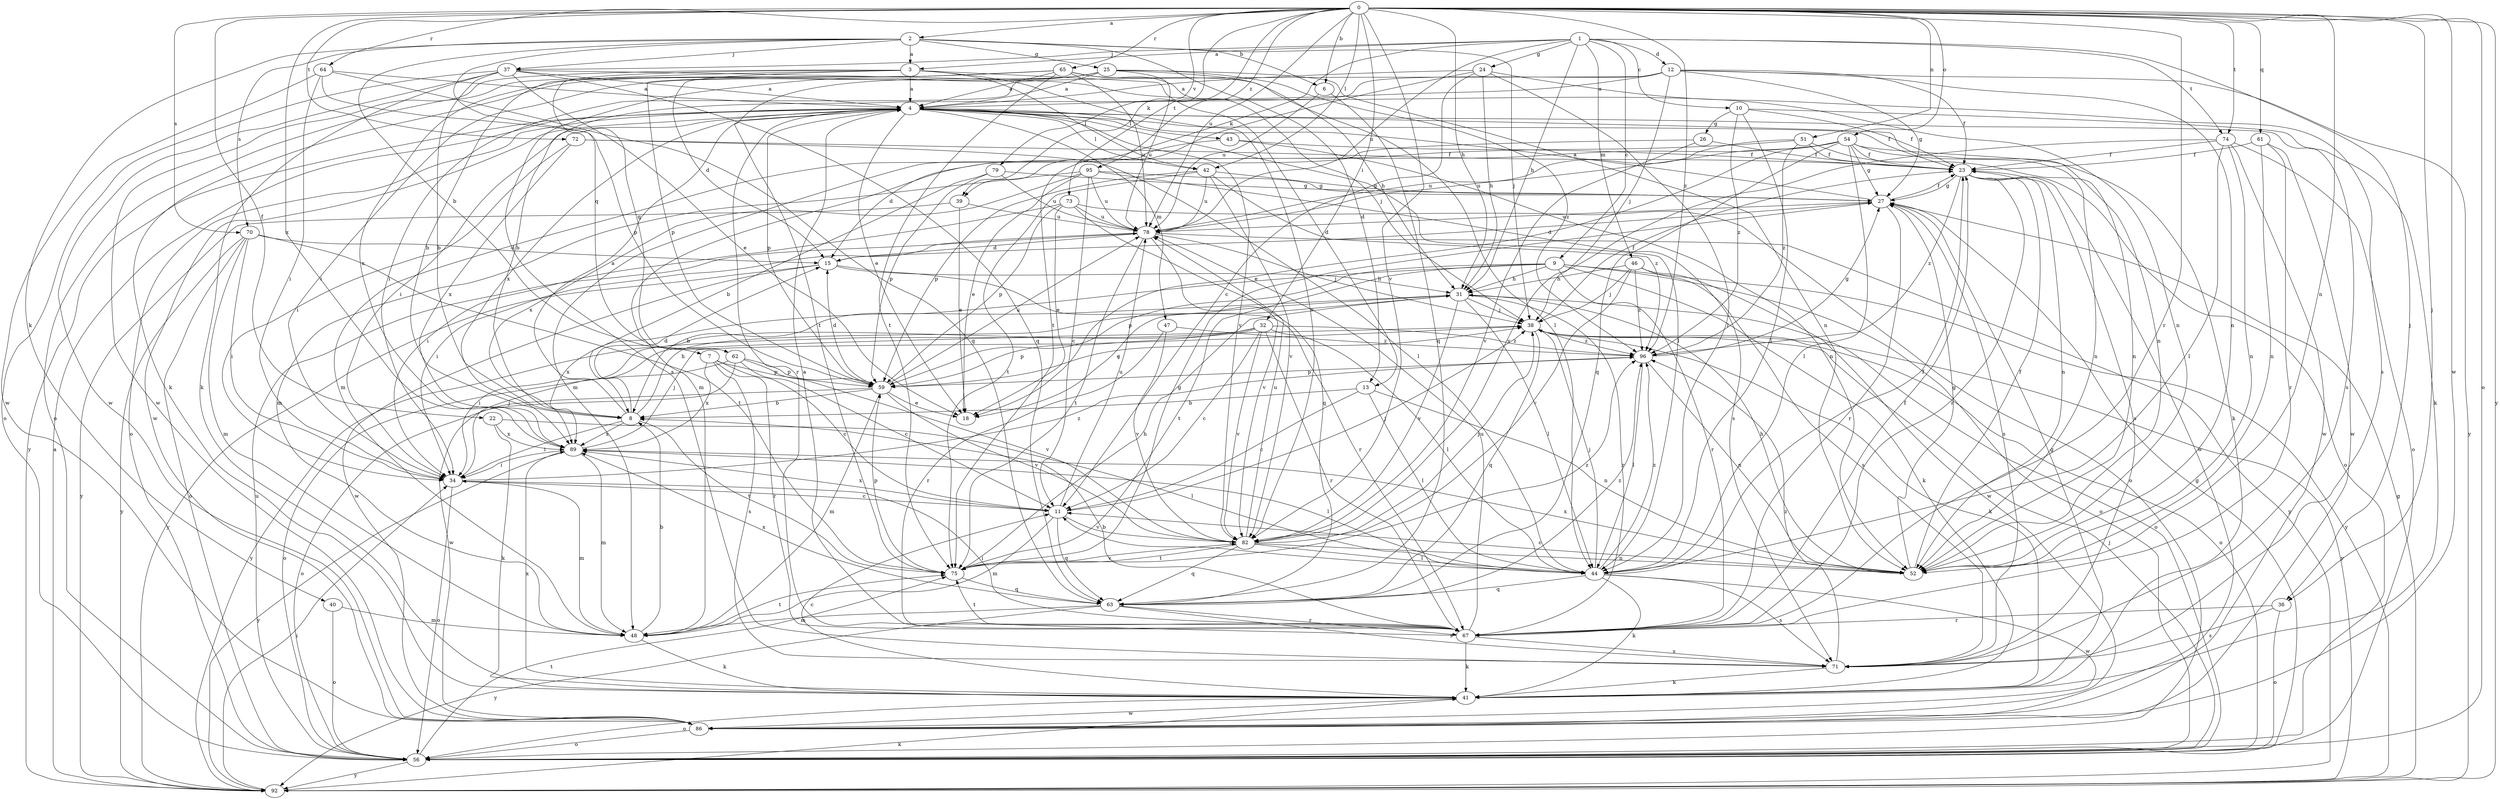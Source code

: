 strict digraph  {
0;
1;
2;
3;
4;
6;
7;
8;
9;
10;
11;
12;
13;
15;
18;
22;
23;
24;
25;
26;
27;
31;
32;
34;
36;
37;
38;
39;
40;
41;
42;
43;
44;
46;
47;
48;
51;
52;
54;
56;
59;
61;
62;
63;
64;
65;
67;
70;
71;
72;
73;
74;
75;
78;
79;
82;
86;
89;
92;
95;
96;
0 -> 2  [label=a];
0 -> 6  [label=b];
0 -> 22  [label=f];
0 -> 31  [label=h];
0 -> 32  [label=i];
0 -> 36  [label=j];
0 -> 39  [label=k];
0 -> 42  [label=l];
0 -> 51  [label=n];
0 -> 52  [label=n];
0 -> 54  [label=o];
0 -> 56  [label=o];
0 -> 61  [label=q];
0 -> 64  [label=r];
0 -> 65  [label=r];
0 -> 67  [label=r];
0 -> 70  [label=s];
0 -> 72  [label=t];
0 -> 73  [label=t];
0 -> 74  [label=t];
0 -> 78  [label=u];
0 -> 79  [label=v];
0 -> 82  [label=v];
0 -> 86  [label=w];
0 -> 89  [label=x];
0 -> 92  [label=y];
0 -> 95  [label=z];
0 -> 96  [label=z];
1 -> 3  [label=a];
1 -> 9  [label=c];
1 -> 10  [label=c];
1 -> 12  [label=d];
1 -> 24  [label=g];
1 -> 31  [label=h];
1 -> 36  [label=j];
1 -> 37  [label=j];
1 -> 39  [label=k];
1 -> 46  [label=m];
1 -> 74  [label=t];
1 -> 78  [label=u];
2 -> 3  [label=a];
2 -> 6  [label=b];
2 -> 7  [label=b];
2 -> 13  [label=d];
2 -> 25  [label=g];
2 -> 37  [label=j];
2 -> 38  [label=j];
2 -> 40  [label=k];
2 -> 62  [label=q];
2 -> 70  [label=s];
3 -> 4  [label=a];
3 -> 13  [label=d];
3 -> 15  [label=d];
3 -> 42  [label=l];
3 -> 62  [label=q];
3 -> 82  [label=v];
3 -> 86  [label=w];
3 -> 89  [label=x];
4 -> 18  [label=e];
4 -> 23  [label=f];
4 -> 34  [label=i];
4 -> 42  [label=l];
4 -> 43  [label=l];
4 -> 44  [label=l];
4 -> 47  [label=m];
4 -> 52  [label=n];
4 -> 56  [label=o];
4 -> 59  [label=p];
4 -> 67  [label=r];
4 -> 71  [label=s];
4 -> 82  [label=v];
4 -> 86  [label=w];
4 -> 89  [label=x];
4 -> 92  [label=y];
6 -> 63  [label=q];
6 -> 78  [label=u];
7 -> 11  [label=c];
7 -> 59  [label=p];
7 -> 67  [label=r];
7 -> 71  [label=s];
7 -> 89  [label=x];
8 -> 4  [label=a];
8 -> 15  [label=d];
8 -> 31  [label=h];
8 -> 34  [label=i];
8 -> 75  [label=t];
8 -> 89  [label=x];
9 -> 8  [label=b];
9 -> 31  [label=h];
9 -> 41  [label=k];
9 -> 56  [label=o];
9 -> 59  [label=p];
9 -> 67  [label=r];
9 -> 75  [label=t];
9 -> 92  [label=y];
10 -> 23  [label=f];
10 -> 26  [label=g];
10 -> 41  [label=k];
10 -> 44  [label=l];
10 -> 96  [label=z];
11 -> 38  [label=j];
11 -> 48  [label=m];
11 -> 63  [label=q];
11 -> 78  [label=u];
11 -> 82  [label=v];
11 -> 89  [label=x];
12 -> 4  [label=a];
12 -> 8  [label=b];
12 -> 23  [label=f];
12 -> 27  [label=g];
12 -> 34  [label=i];
12 -> 38  [label=j];
12 -> 52  [label=n];
12 -> 92  [label=y];
13 -> 8  [label=b];
13 -> 11  [label=c];
13 -> 44  [label=l];
13 -> 52  [label=n];
15 -> 31  [label=h];
15 -> 67  [label=r];
15 -> 86  [label=w];
15 -> 92  [label=y];
22 -> 41  [label=k];
22 -> 44  [label=l];
22 -> 89  [label=x];
23 -> 27  [label=g];
23 -> 52  [label=n];
23 -> 56  [label=o];
23 -> 67  [label=r];
23 -> 71  [label=s];
23 -> 86  [label=w];
23 -> 96  [label=z];
24 -> 4  [label=a];
24 -> 11  [label=c];
24 -> 31  [label=h];
24 -> 44  [label=l];
24 -> 71  [label=s];
24 -> 75  [label=t];
25 -> 4  [label=a];
25 -> 31  [label=h];
25 -> 34  [label=i];
25 -> 41  [label=k];
25 -> 52  [label=n];
25 -> 71  [label=s];
25 -> 75  [label=t];
25 -> 78  [label=u];
25 -> 96  [label=z];
26 -> 23  [label=f];
26 -> 48  [label=m];
26 -> 82  [label=v];
27 -> 4  [label=a];
27 -> 15  [label=d];
27 -> 23  [label=f];
27 -> 67  [label=r];
27 -> 71  [label=s];
27 -> 78  [label=u];
31 -> 18  [label=e];
31 -> 38  [label=j];
31 -> 44  [label=l];
31 -> 56  [label=o];
31 -> 67  [label=r];
31 -> 82  [label=v];
31 -> 89  [label=x];
32 -> 11  [label=c];
32 -> 34  [label=i];
32 -> 44  [label=l];
32 -> 59  [label=p];
32 -> 67  [label=r];
32 -> 82  [label=v];
32 -> 92  [label=y];
32 -> 96  [label=z];
34 -> 11  [label=c];
34 -> 38  [label=j];
34 -> 48  [label=m];
34 -> 56  [label=o];
34 -> 96  [label=z];
36 -> 56  [label=o];
36 -> 67  [label=r];
36 -> 71  [label=s];
37 -> 4  [label=a];
37 -> 8  [label=b];
37 -> 18  [label=e];
37 -> 41  [label=k];
37 -> 52  [label=n];
37 -> 56  [label=o];
37 -> 63  [label=q];
37 -> 86  [label=w];
38 -> 23  [label=f];
38 -> 41  [label=k];
38 -> 56  [label=o];
38 -> 63  [label=q];
38 -> 92  [label=y];
38 -> 96  [label=z];
39 -> 18  [label=e];
39 -> 78  [label=u];
39 -> 92  [label=y];
40 -> 48  [label=m];
40 -> 56  [label=o];
41 -> 11  [label=c];
41 -> 27  [label=g];
41 -> 56  [label=o];
41 -> 86  [label=w];
41 -> 89  [label=x];
42 -> 27  [label=g];
42 -> 59  [label=p];
42 -> 75  [label=t];
42 -> 78  [label=u];
42 -> 82  [label=v];
42 -> 96  [label=z];
43 -> 23  [label=f];
43 -> 48  [label=m];
43 -> 52  [label=n];
44 -> 11  [label=c];
44 -> 23  [label=f];
44 -> 38  [label=j];
44 -> 41  [label=k];
44 -> 63  [label=q];
44 -> 71  [label=s];
44 -> 86  [label=w];
44 -> 96  [label=z];
46 -> 31  [label=h];
46 -> 38  [label=j];
46 -> 71  [label=s];
46 -> 82  [label=v];
46 -> 86  [label=w];
46 -> 96  [label=z];
47 -> 67  [label=r];
47 -> 82  [label=v];
47 -> 96  [label=z];
48 -> 8  [label=b];
48 -> 41  [label=k];
48 -> 75  [label=t];
51 -> 15  [label=d];
51 -> 23  [label=f];
51 -> 52  [label=n];
51 -> 78  [label=u];
51 -> 96  [label=z];
52 -> 11  [label=c];
52 -> 23  [label=f];
52 -> 27  [label=g];
52 -> 31  [label=h];
52 -> 89  [label=x];
54 -> 18  [label=e];
54 -> 23  [label=f];
54 -> 27  [label=g];
54 -> 41  [label=k];
54 -> 44  [label=l];
54 -> 48  [label=m];
54 -> 52  [label=n];
54 -> 63  [label=q];
54 -> 78  [label=u];
56 -> 27  [label=g];
56 -> 38  [label=j];
56 -> 75  [label=t];
56 -> 78  [label=u];
56 -> 92  [label=y];
59 -> 8  [label=b];
59 -> 15  [label=d];
59 -> 18  [label=e];
59 -> 38  [label=j];
59 -> 48  [label=m];
59 -> 56  [label=o];
59 -> 78  [label=u];
59 -> 82  [label=v];
61 -> 23  [label=f];
61 -> 52  [label=n];
61 -> 67  [label=r];
61 -> 86  [label=w];
62 -> 11  [label=c];
62 -> 56  [label=o];
62 -> 59  [label=p];
62 -> 82  [label=v];
62 -> 86  [label=w];
63 -> 48  [label=m];
63 -> 67  [label=r];
63 -> 71  [label=s];
63 -> 89  [label=x];
63 -> 92  [label=y];
63 -> 96  [label=z];
64 -> 4  [label=a];
64 -> 34  [label=i];
64 -> 59  [label=p];
64 -> 63  [label=q];
64 -> 86  [label=w];
65 -> 4  [label=a];
65 -> 8  [label=b];
65 -> 38  [label=j];
65 -> 44  [label=l];
65 -> 56  [label=o];
65 -> 59  [label=p];
65 -> 75  [label=t];
65 -> 78  [label=u];
67 -> 4  [label=a];
67 -> 8  [label=b];
67 -> 23  [label=f];
67 -> 34  [label=i];
67 -> 41  [label=k];
67 -> 71  [label=s];
67 -> 75  [label=t];
67 -> 78  [label=u];
70 -> 15  [label=d];
70 -> 34  [label=i];
70 -> 48  [label=m];
70 -> 56  [label=o];
70 -> 75  [label=t];
70 -> 92  [label=y];
71 -> 41  [label=k];
71 -> 96  [label=z];
72 -> 23  [label=f];
72 -> 34  [label=i];
72 -> 44  [label=l];
72 -> 89  [label=x];
73 -> 18  [label=e];
73 -> 34  [label=i];
73 -> 56  [label=o];
73 -> 59  [label=p];
73 -> 63  [label=q];
73 -> 78  [label=u];
74 -> 23  [label=f];
74 -> 44  [label=l];
74 -> 52  [label=n];
74 -> 56  [label=o];
74 -> 82  [label=v];
74 -> 86  [label=w];
75 -> 27  [label=g];
75 -> 31  [label=h];
75 -> 59  [label=p];
75 -> 63  [label=q];
75 -> 82  [label=v];
75 -> 96  [label=z];
78 -> 15  [label=d];
78 -> 34  [label=i];
78 -> 38  [label=j];
78 -> 75  [label=t];
78 -> 82  [label=v];
78 -> 92  [label=y];
79 -> 8  [label=b];
79 -> 27  [label=g];
79 -> 59  [label=p];
79 -> 78  [label=u];
82 -> 38  [label=j];
82 -> 44  [label=l];
82 -> 52  [label=n];
82 -> 63  [label=q];
82 -> 75  [label=t];
82 -> 78  [label=u];
86 -> 56  [label=o];
89 -> 34  [label=i];
89 -> 38  [label=j];
89 -> 44  [label=l];
89 -> 48  [label=m];
89 -> 92  [label=y];
92 -> 4  [label=a];
92 -> 27  [label=g];
92 -> 34  [label=i];
92 -> 41  [label=k];
95 -> 11  [label=c];
95 -> 18  [label=e];
95 -> 27  [label=g];
95 -> 48  [label=m];
95 -> 71  [label=s];
95 -> 78  [label=u];
95 -> 89  [label=x];
96 -> 27  [label=g];
96 -> 44  [label=l];
96 -> 52  [label=n];
96 -> 59  [label=p];
}
